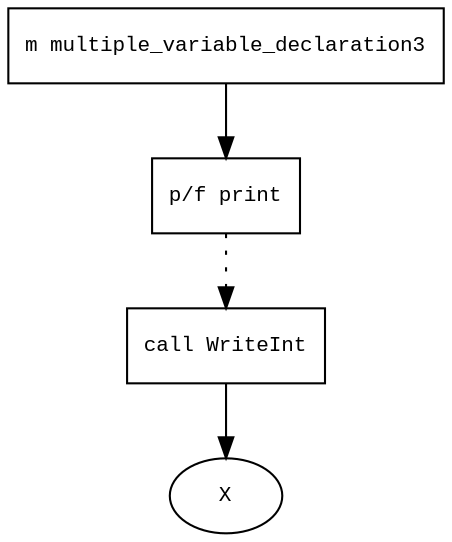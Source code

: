 digraph AST {
  graph [fontname="Times New Roman",fontsize=10];
  node  [fontname="Courier New",fontsize=10];
  edge  [fontname="Times New Roman",fontsize=10];

  node0 [label="m multiple_variable_declaration3",shape=box];
  node1 [label="p/f print",shape=box];
  node2 [label="call WriteInt",shape=box];
  node3 [label="X",shape=ellipse];
  node2->node3;
  node1 -> node2 [style=dotted];
  node0 -> node1;
}
